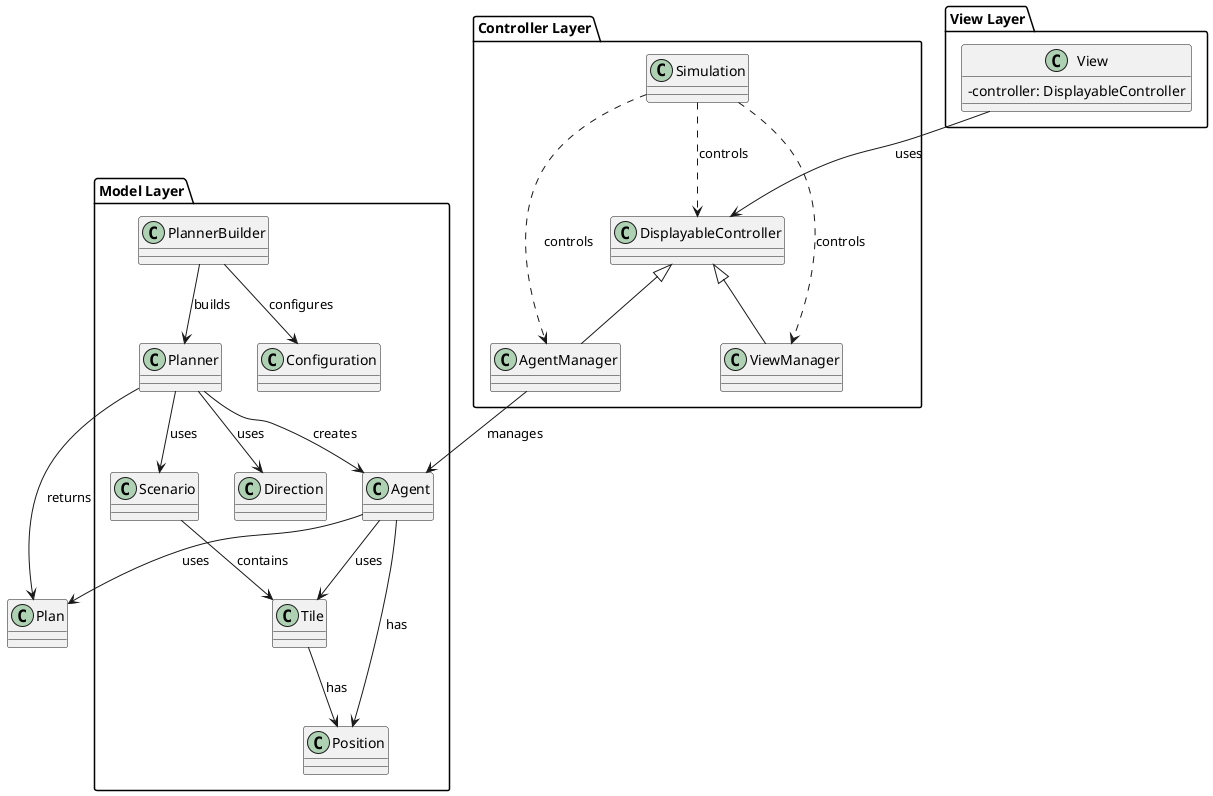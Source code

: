 @startuml
skinparam classAttributeIconSize 0

package "View Layer" {
  class View {
    - controller: DisplayableController
  }
}

package "Controller Layer" {
  class DisplayableController
  class ViewManager
  class AgentManager
  class Simulation
}

package "Model Layer" {
  class Agent
  class Planner
  class PlannerBuilder
  class Configuration
  class Scenario
  class Tile
  class Direction
  class Position
}

View --> DisplayableController : uses
DisplayableController <|-- ViewManager
DisplayableController <|-- AgentManager
AgentManager --> Agent : manages
Agent --> Plan : uses
Agent --> Position : has
Agent --> Tile : uses
PlannerBuilder --> Planner : builds
PlannerBuilder --> Configuration : configures
Planner --> Agent : creates
Planner --> Scenario : uses
Planner --> Direction : uses
Scenario --> Tile : contains
Tile --> Position : has
Planner --> Plan : returns

Simulation ..> DisplayableController : controls
Simulation ..> AgentManager : controls
Simulation ..> ViewManager : controls

@enduml